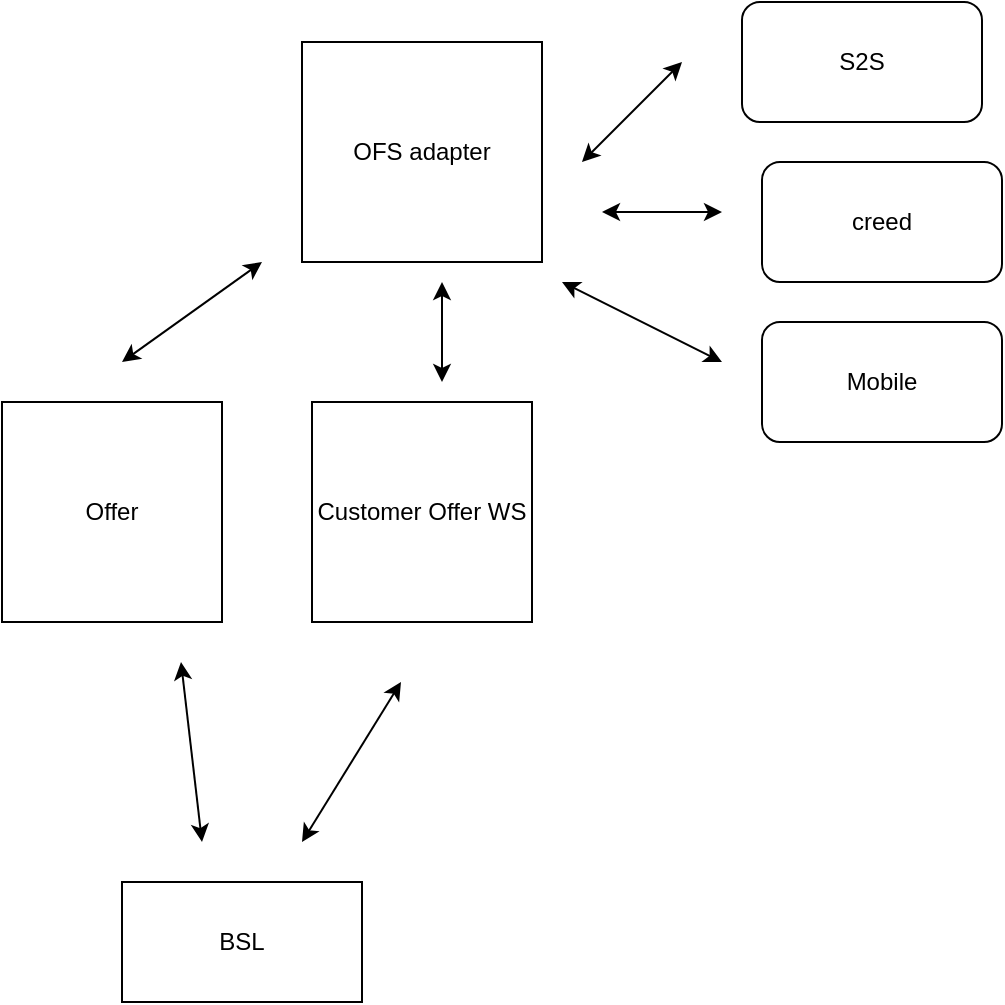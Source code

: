 <mxfile version="14.2.7" type="github">
  <diagram id="c09sK50Vv3CJNfI7qGYd" name="Page-1">
    <mxGraphModel dx="1038" dy="556" grid="1" gridSize="10" guides="1" tooltips="1" connect="1" arrows="1" fold="1" page="1" pageScale="1" pageWidth="2336" pageHeight="1654" math="0" shadow="0">
      <root>
        <mxCell id="0" />
        <mxCell id="1" parent="0" />
        <mxCell id="8NhAFjLl4h5Nhpx_jjJP-1" value="OFS adapter" style="rounded=0;whiteSpace=wrap;html=1;" vertex="1" parent="1">
          <mxGeometry x="570" y="100" width="120" height="110" as="geometry" />
        </mxCell>
        <mxCell id="8NhAFjLl4h5Nhpx_jjJP-2" value="S2S" style="rounded=1;whiteSpace=wrap;html=1;" vertex="1" parent="1">
          <mxGeometry x="790" y="80" width="120" height="60" as="geometry" />
        </mxCell>
        <mxCell id="8NhAFjLl4h5Nhpx_jjJP-3" value="creed" style="rounded=1;whiteSpace=wrap;html=1;" vertex="1" parent="1">
          <mxGeometry x="800" y="160" width="120" height="60" as="geometry" />
        </mxCell>
        <mxCell id="8NhAFjLl4h5Nhpx_jjJP-4" value="Mobile" style="rounded=1;whiteSpace=wrap;html=1;" vertex="1" parent="1">
          <mxGeometry x="800" y="240" width="120" height="60" as="geometry" />
        </mxCell>
        <mxCell id="8NhAFjLl4h5Nhpx_jjJP-5" value="" style="endArrow=classic;startArrow=classic;html=1;" edge="1" parent="1">
          <mxGeometry width="50" height="50" relative="1" as="geometry">
            <mxPoint x="710" y="160" as="sourcePoint" />
            <mxPoint x="760" y="110" as="targetPoint" />
          </mxGeometry>
        </mxCell>
        <mxCell id="8NhAFjLl4h5Nhpx_jjJP-7" value="Customer Offer WS" style="whiteSpace=wrap;html=1;aspect=fixed;" vertex="1" parent="1">
          <mxGeometry x="575" y="280" width="110" height="110" as="geometry" />
        </mxCell>
        <mxCell id="8NhAFjLl4h5Nhpx_jjJP-8" value="BSL" style="rounded=0;whiteSpace=wrap;html=1;" vertex="1" parent="1">
          <mxGeometry x="480" y="520" width="120" height="60" as="geometry" />
        </mxCell>
        <mxCell id="8NhAFjLl4h5Nhpx_jjJP-9" value="Offer" style="whiteSpace=wrap;html=1;aspect=fixed;" vertex="1" parent="1">
          <mxGeometry x="420" y="280" width="110" height="110" as="geometry" />
        </mxCell>
        <mxCell id="8NhAFjLl4h5Nhpx_jjJP-10" value="" style="endArrow=classic;startArrow=classic;html=1;" edge="1" parent="1">
          <mxGeometry width="50" height="50" relative="1" as="geometry">
            <mxPoint x="480" y="260" as="sourcePoint" />
            <mxPoint x="550" y="210" as="targetPoint" />
          </mxGeometry>
        </mxCell>
        <mxCell id="8NhAFjLl4h5Nhpx_jjJP-11" value="" style="endArrow=classic;startArrow=classic;html=1;" edge="1" parent="1">
          <mxGeometry width="50" height="50" relative="1" as="geometry">
            <mxPoint x="640" y="270" as="sourcePoint" />
            <mxPoint x="640" y="220" as="targetPoint" />
          </mxGeometry>
        </mxCell>
        <mxCell id="8NhAFjLl4h5Nhpx_jjJP-12" value="" style="endArrow=classic;startArrow=classic;html=1;" edge="1" parent="1">
          <mxGeometry width="50" height="50" relative="1" as="geometry">
            <mxPoint x="520" y="500" as="sourcePoint" />
            <mxPoint x="509.5" y="410" as="targetPoint" />
          </mxGeometry>
        </mxCell>
        <mxCell id="8NhAFjLl4h5Nhpx_jjJP-13" value="" style="endArrow=classic;startArrow=classic;html=1;" edge="1" parent="1">
          <mxGeometry width="50" height="50" relative="1" as="geometry">
            <mxPoint x="570" y="500" as="sourcePoint" />
            <mxPoint x="619.5" y="420" as="targetPoint" />
          </mxGeometry>
        </mxCell>
        <mxCell id="8NhAFjLl4h5Nhpx_jjJP-14" value="" style="endArrow=classic;startArrow=classic;html=1;" edge="1" parent="1">
          <mxGeometry width="50" height="50" relative="1" as="geometry">
            <mxPoint x="720" y="185" as="sourcePoint" />
            <mxPoint x="780" y="185" as="targetPoint" />
          </mxGeometry>
        </mxCell>
        <mxCell id="8NhAFjLl4h5Nhpx_jjJP-15" value="" style="endArrow=classic;startArrow=classic;html=1;" edge="1" parent="1">
          <mxGeometry width="50" height="50" relative="1" as="geometry">
            <mxPoint x="700" y="220" as="sourcePoint" />
            <mxPoint x="780" y="260" as="targetPoint" />
          </mxGeometry>
        </mxCell>
      </root>
    </mxGraphModel>
  </diagram>
</mxfile>
